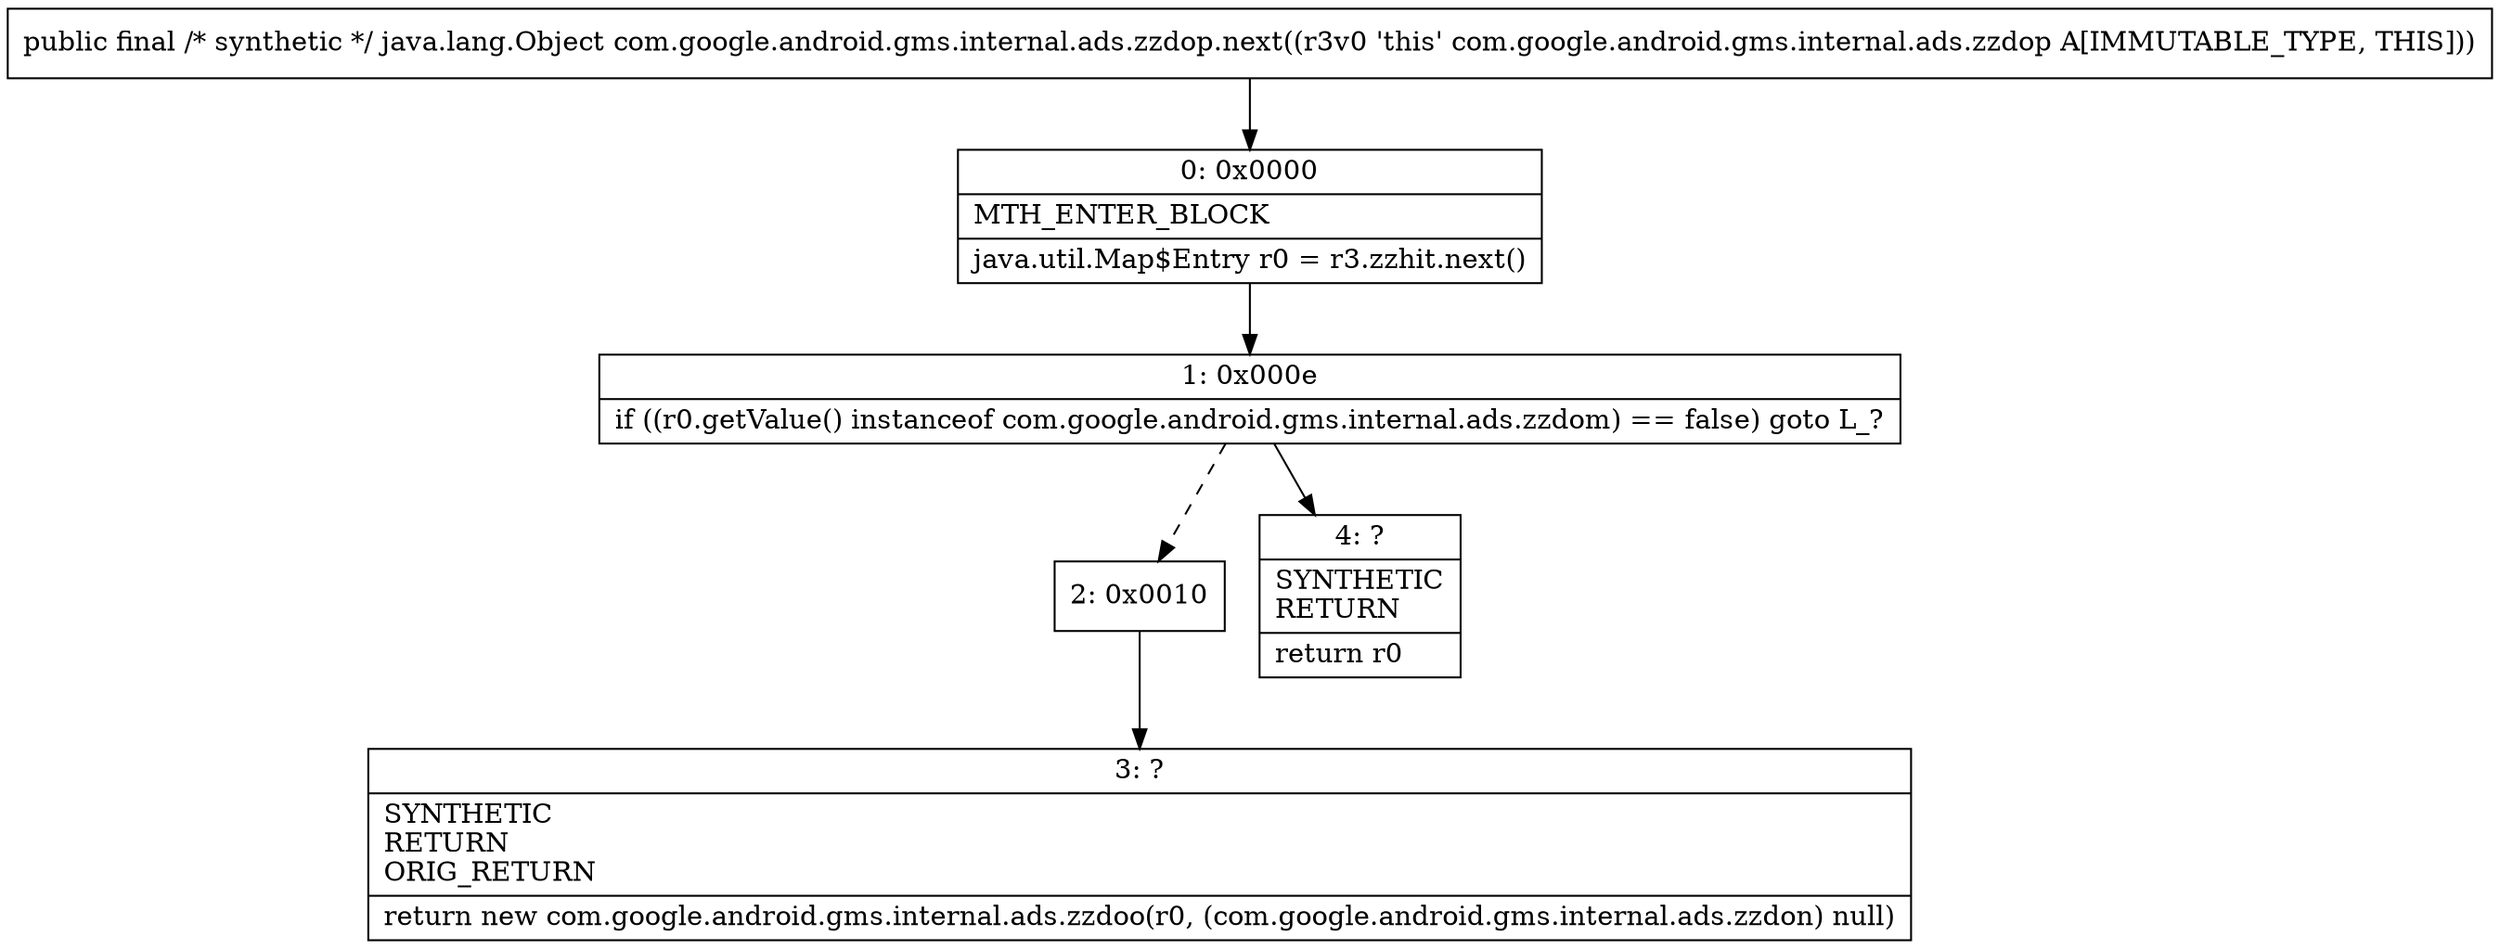 digraph "CFG forcom.google.android.gms.internal.ads.zzdop.next()Ljava\/lang\/Object;" {
Node_0 [shape=record,label="{0\:\ 0x0000|MTH_ENTER_BLOCK\l|java.util.Map$Entry r0 = r3.zzhit.next()\l}"];
Node_1 [shape=record,label="{1\:\ 0x000e|if ((r0.getValue() instanceof com.google.android.gms.internal.ads.zzdom) == false) goto L_?\l}"];
Node_2 [shape=record,label="{2\:\ 0x0010}"];
Node_3 [shape=record,label="{3\:\ ?|SYNTHETIC\lRETURN\lORIG_RETURN\l|return new com.google.android.gms.internal.ads.zzdoo(r0, (com.google.android.gms.internal.ads.zzdon) null)\l}"];
Node_4 [shape=record,label="{4\:\ ?|SYNTHETIC\lRETURN\l|return r0\l}"];
MethodNode[shape=record,label="{public final \/* synthetic *\/ java.lang.Object com.google.android.gms.internal.ads.zzdop.next((r3v0 'this' com.google.android.gms.internal.ads.zzdop A[IMMUTABLE_TYPE, THIS])) }"];
MethodNode -> Node_0;
Node_0 -> Node_1;
Node_1 -> Node_2[style=dashed];
Node_1 -> Node_4;
Node_2 -> Node_3;
}

